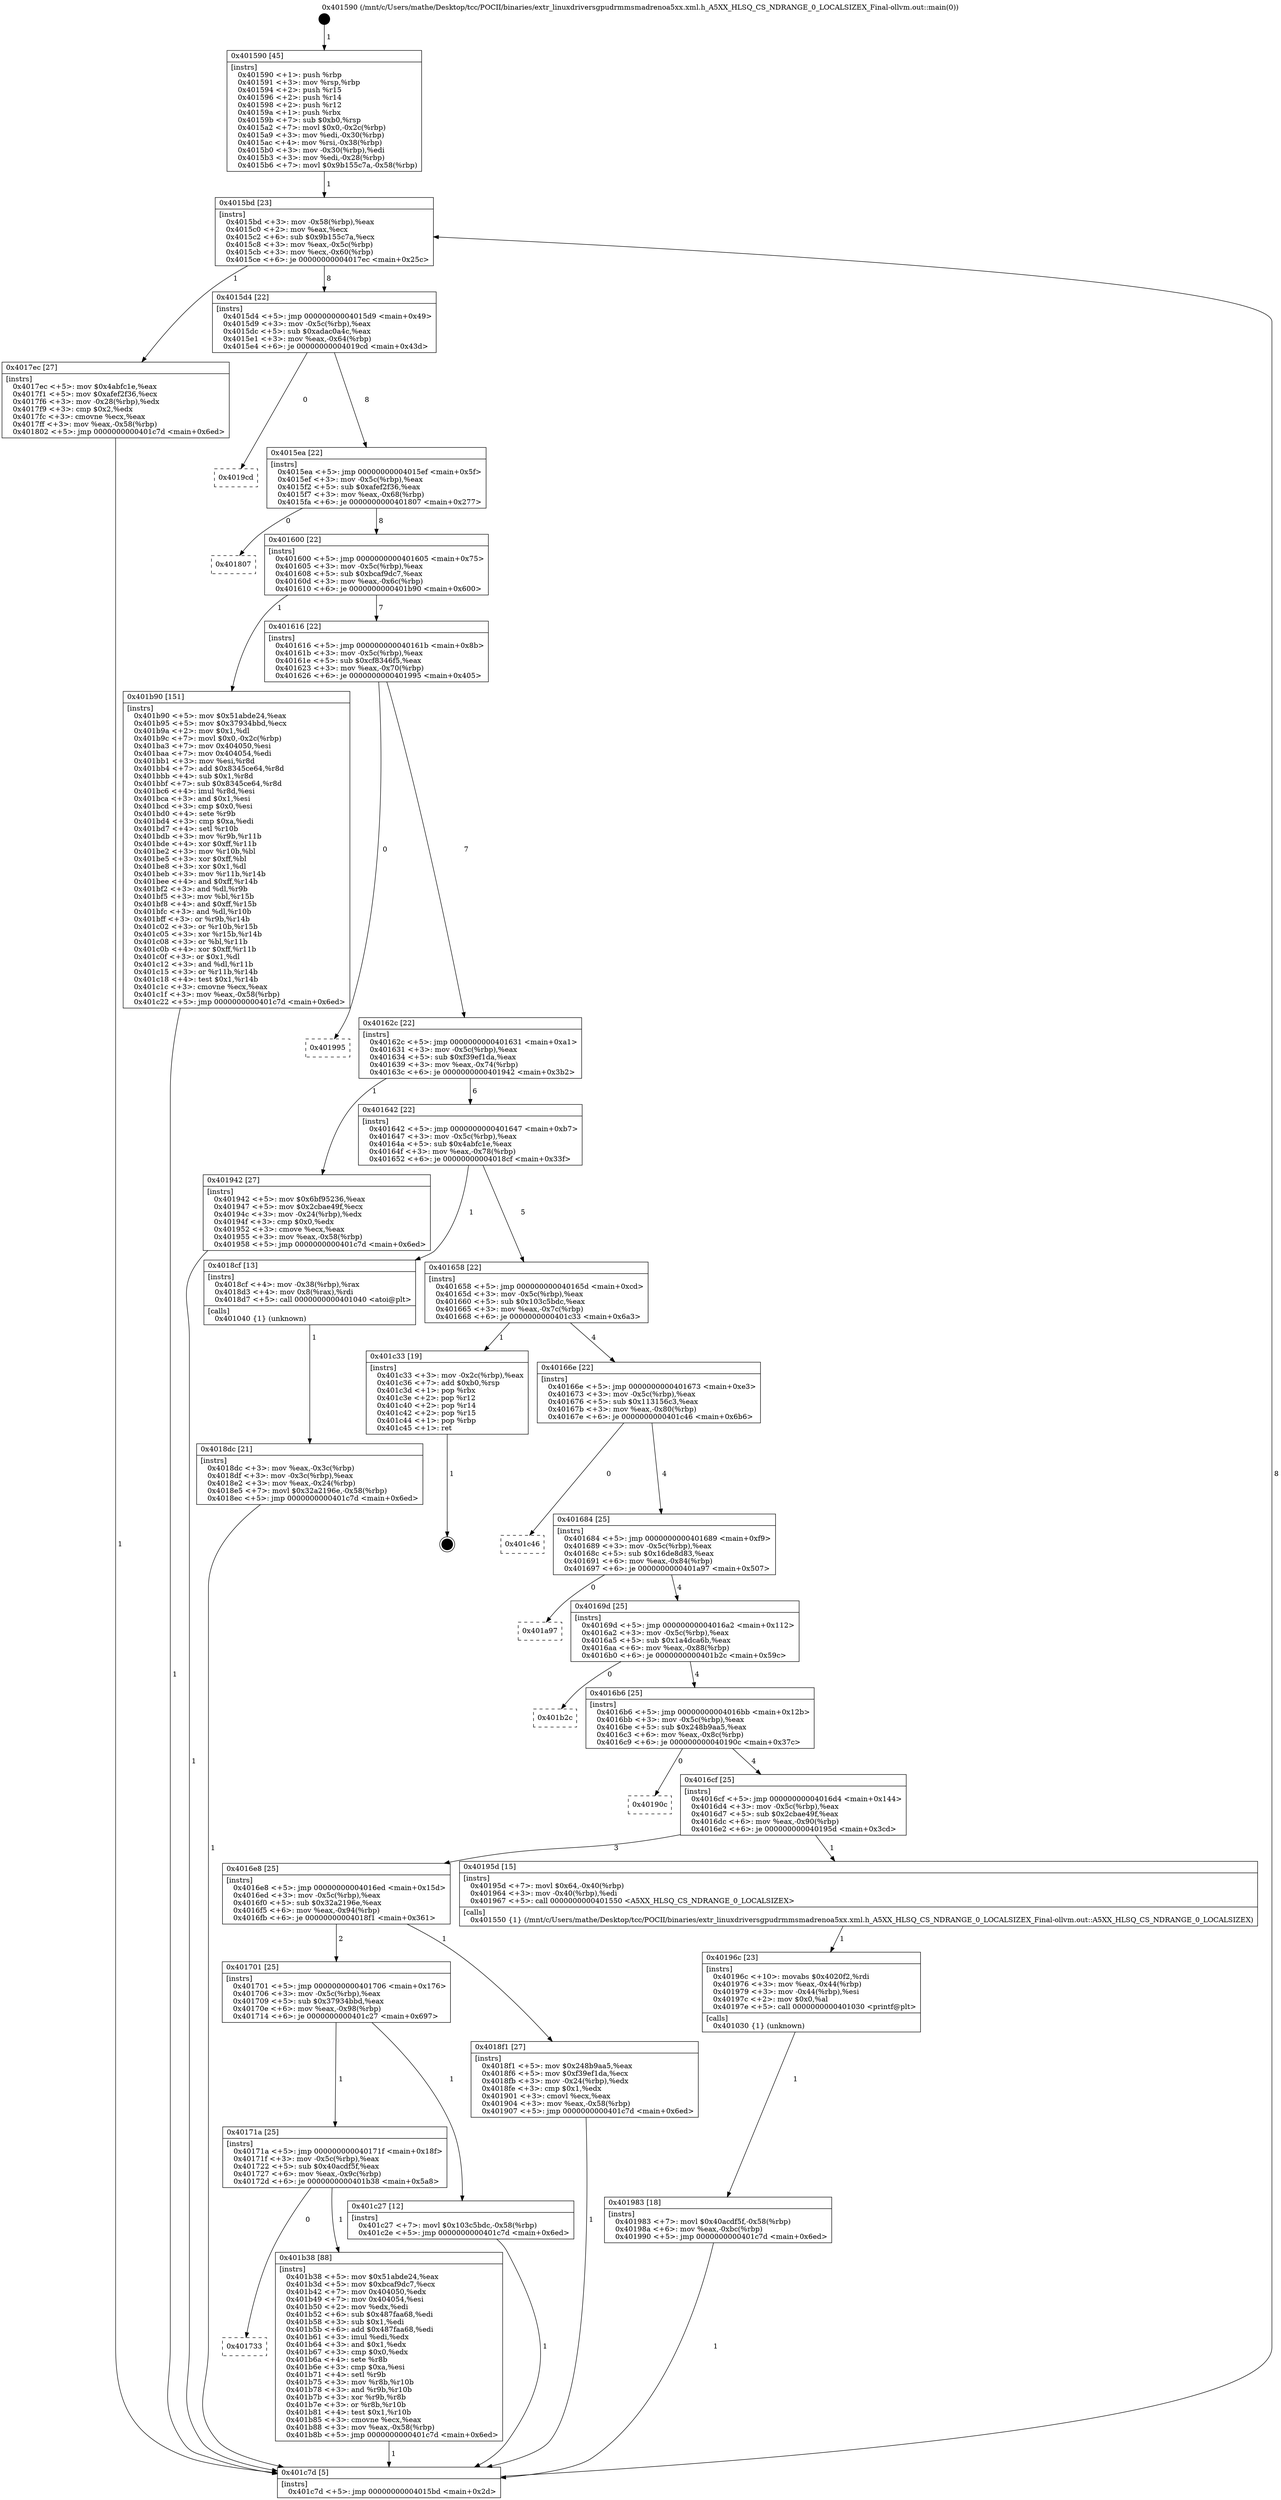 digraph "0x401590" {
  label = "0x401590 (/mnt/c/Users/mathe/Desktop/tcc/POCII/binaries/extr_linuxdriversgpudrmmsmadrenoa5xx.xml.h_A5XX_HLSQ_CS_NDRANGE_0_LOCALSIZEX_Final-ollvm.out::main(0))"
  labelloc = "t"
  node[shape=record]

  Entry [label="",width=0.3,height=0.3,shape=circle,fillcolor=black,style=filled]
  "0x4015bd" [label="{
     0x4015bd [23]\l
     | [instrs]\l
     &nbsp;&nbsp;0x4015bd \<+3\>: mov -0x58(%rbp),%eax\l
     &nbsp;&nbsp;0x4015c0 \<+2\>: mov %eax,%ecx\l
     &nbsp;&nbsp;0x4015c2 \<+6\>: sub $0x9b155c7a,%ecx\l
     &nbsp;&nbsp;0x4015c8 \<+3\>: mov %eax,-0x5c(%rbp)\l
     &nbsp;&nbsp;0x4015cb \<+3\>: mov %ecx,-0x60(%rbp)\l
     &nbsp;&nbsp;0x4015ce \<+6\>: je 00000000004017ec \<main+0x25c\>\l
  }"]
  "0x4017ec" [label="{
     0x4017ec [27]\l
     | [instrs]\l
     &nbsp;&nbsp;0x4017ec \<+5\>: mov $0x4abfc1e,%eax\l
     &nbsp;&nbsp;0x4017f1 \<+5\>: mov $0xafef2f36,%ecx\l
     &nbsp;&nbsp;0x4017f6 \<+3\>: mov -0x28(%rbp),%edx\l
     &nbsp;&nbsp;0x4017f9 \<+3\>: cmp $0x2,%edx\l
     &nbsp;&nbsp;0x4017fc \<+3\>: cmovne %ecx,%eax\l
     &nbsp;&nbsp;0x4017ff \<+3\>: mov %eax,-0x58(%rbp)\l
     &nbsp;&nbsp;0x401802 \<+5\>: jmp 0000000000401c7d \<main+0x6ed\>\l
  }"]
  "0x4015d4" [label="{
     0x4015d4 [22]\l
     | [instrs]\l
     &nbsp;&nbsp;0x4015d4 \<+5\>: jmp 00000000004015d9 \<main+0x49\>\l
     &nbsp;&nbsp;0x4015d9 \<+3\>: mov -0x5c(%rbp),%eax\l
     &nbsp;&nbsp;0x4015dc \<+5\>: sub $0xadac0a4c,%eax\l
     &nbsp;&nbsp;0x4015e1 \<+3\>: mov %eax,-0x64(%rbp)\l
     &nbsp;&nbsp;0x4015e4 \<+6\>: je 00000000004019cd \<main+0x43d\>\l
  }"]
  "0x401c7d" [label="{
     0x401c7d [5]\l
     | [instrs]\l
     &nbsp;&nbsp;0x401c7d \<+5\>: jmp 00000000004015bd \<main+0x2d\>\l
  }"]
  "0x401590" [label="{
     0x401590 [45]\l
     | [instrs]\l
     &nbsp;&nbsp;0x401590 \<+1\>: push %rbp\l
     &nbsp;&nbsp;0x401591 \<+3\>: mov %rsp,%rbp\l
     &nbsp;&nbsp;0x401594 \<+2\>: push %r15\l
     &nbsp;&nbsp;0x401596 \<+2\>: push %r14\l
     &nbsp;&nbsp;0x401598 \<+2\>: push %r12\l
     &nbsp;&nbsp;0x40159a \<+1\>: push %rbx\l
     &nbsp;&nbsp;0x40159b \<+7\>: sub $0xb0,%rsp\l
     &nbsp;&nbsp;0x4015a2 \<+7\>: movl $0x0,-0x2c(%rbp)\l
     &nbsp;&nbsp;0x4015a9 \<+3\>: mov %edi,-0x30(%rbp)\l
     &nbsp;&nbsp;0x4015ac \<+4\>: mov %rsi,-0x38(%rbp)\l
     &nbsp;&nbsp;0x4015b0 \<+3\>: mov -0x30(%rbp),%edi\l
     &nbsp;&nbsp;0x4015b3 \<+3\>: mov %edi,-0x28(%rbp)\l
     &nbsp;&nbsp;0x4015b6 \<+7\>: movl $0x9b155c7a,-0x58(%rbp)\l
  }"]
  Exit [label="",width=0.3,height=0.3,shape=circle,fillcolor=black,style=filled,peripheries=2]
  "0x4019cd" [label="{
     0x4019cd\l
  }", style=dashed]
  "0x4015ea" [label="{
     0x4015ea [22]\l
     | [instrs]\l
     &nbsp;&nbsp;0x4015ea \<+5\>: jmp 00000000004015ef \<main+0x5f\>\l
     &nbsp;&nbsp;0x4015ef \<+3\>: mov -0x5c(%rbp),%eax\l
     &nbsp;&nbsp;0x4015f2 \<+5\>: sub $0xafef2f36,%eax\l
     &nbsp;&nbsp;0x4015f7 \<+3\>: mov %eax,-0x68(%rbp)\l
     &nbsp;&nbsp;0x4015fa \<+6\>: je 0000000000401807 \<main+0x277\>\l
  }"]
  "0x401733" [label="{
     0x401733\l
  }", style=dashed]
  "0x401807" [label="{
     0x401807\l
  }", style=dashed]
  "0x401600" [label="{
     0x401600 [22]\l
     | [instrs]\l
     &nbsp;&nbsp;0x401600 \<+5\>: jmp 0000000000401605 \<main+0x75\>\l
     &nbsp;&nbsp;0x401605 \<+3\>: mov -0x5c(%rbp),%eax\l
     &nbsp;&nbsp;0x401608 \<+5\>: sub $0xbcaf9dc7,%eax\l
     &nbsp;&nbsp;0x40160d \<+3\>: mov %eax,-0x6c(%rbp)\l
     &nbsp;&nbsp;0x401610 \<+6\>: je 0000000000401b90 \<main+0x600\>\l
  }"]
  "0x401b38" [label="{
     0x401b38 [88]\l
     | [instrs]\l
     &nbsp;&nbsp;0x401b38 \<+5\>: mov $0x51abde24,%eax\l
     &nbsp;&nbsp;0x401b3d \<+5\>: mov $0xbcaf9dc7,%ecx\l
     &nbsp;&nbsp;0x401b42 \<+7\>: mov 0x404050,%edx\l
     &nbsp;&nbsp;0x401b49 \<+7\>: mov 0x404054,%esi\l
     &nbsp;&nbsp;0x401b50 \<+2\>: mov %edx,%edi\l
     &nbsp;&nbsp;0x401b52 \<+6\>: sub $0x487faa68,%edi\l
     &nbsp;&nbsp;0x401b58 \<+3\>: sub $0x1,%edi\l
     &nbsp;&nbsp;0x401b5b \<+6\>: add $0x487faa68,%edi\l
     &nbsp;&nbsp;0x401b61 \<+3\>: imul %edi,%edx\l
     &nbsp;&nbsp;0x401b64 \<+3\>: and $0x1,%edx\l
     &nbsp;&nbsp;0x401b67 \<+3\>: cmp $0x0,%edx\l
     &nbsp;&nbsp;0x401b6a \<+4\>: sete %r8b\l
     &nbsp;&nbsp;0x401b6e \<+3\>: cmp $0xa,%esi\l
     &nbsp;&nbsp;0x401b71 \<+4\>: setl %r9b\l
     &nbsp;&nbsp;0x401b75 \<+3\>: mov %r8b,%r10b\l
     &nbsp;&nbsp;0x401b78 \<+3\>: and %r9b,%r10b\l
     &nbsp;&nbsp;0x401b7b \<+3\>: xor %r9b,%r8b\l
     &nbsp;&nbsp;0x401b7e \<+3\>: or %r8b,%r10b\l
     &nbsp;&nbsp;0x401b81 \<+4\>: test $0x1,%r10b\l
     &nbsp;&nbsp;0x401b85 \<+3\>: cmovne %ecx,%eax\l
     &nbsp;&nbsp;0x401b88 \<+3\>: mov %eax,-0x58(%rbp)\l
     &nbsp;&nbsp;0x401b8b \<+5\>: jmp 0000000000401c7d \<main+0x6ed\>\l
  }"]
  "0x401b90" [label="{
     0x401b90 [151]\l
     | [instrs]\l
     &nbsp;&nbsp;0x401b90 \<+5\>: mov $0x51abde24,%eax\l
     &nbsp;&nbsp;0x401b95 \<+5\>: mov $0x37934bbd,%ecx\l
     &nbsp;&nbsp;0x401b9a \<+2\>: mov $0x1,%dl\l
     &nbsp;&nbsp;0x401b9c \<+7\>: movl $0x0,-0x2c(%rbp)\l
     &nbsp;&nbsp;0x401ba3 \<+7\>: mov 0x404050,%esi\l
     &nbsp;&nbsp;0x401baa \<+7\>: mov 0x404054,%edi\l
     &nbsp;&nbsp;0x401bb1 \<+3\>: mov %esi,%r8d\l
     &nbsp;&nbsp;0x401bb4 \<+7\>: add $0x8345ce64,%r8d\l
     &nbsp;&nbsp;0x401bbb \<+4\>: sub $0x1,%r8d\l
     &nbsp;&nbsp;0x401bbf \<+7\>: sub $0x8345ce64,%r8d\l
     &nbsp;&nbsp;0x401bc6 \<+4\>: imul %r8d,%esi\l
     &nbsp;&nbsp;0x401bca \<+3\>: and $0x1,%esi\l
     &nbsp;&nbsp;0x401bcd \<+3\>: cmp $0x0,%esi\l
     &nbsp;&nbsp;0x401bd0 \<+4\>: sete %r9b\l
     &nbsp;&nbsp;0x401bd4 \<+3\>: cmp $0xa,%edi\l
     &nbsp;&nbsp;0x401bd7 \<+4\>: setl %r10b\l
     &nbsp;&nbsp;0x401bdb \<+3\>: mov %r9b,%r11b\l
     &nbsp;&nbsp;0x401bde \<+4\>: xor $0xff,%r11b\l
     &nbsp;&nbsp;0x401be2 \<+3\>: mov %r10b,%bl\l
     &nbsp;&nbsp;0x401be5 \<+3\>: xor $0xff,%bl\l
     &nbsp;&nbsp;0x401be8 \<+3\>: xor $0x1,%dl\l
     &nbsp;&nbsp;0x401beb \<+3\>: mov %r11b,%r14b\l
     &nbsp;&nbsp;0x401bee \<+4\>: and $0xff,%r14b\l
     &nbsp;&nbsp;0x401bf2 \<+3\>: and %dl,%r9b\l
     &nbsp;&nbsp;0x401bf5 \<+3\>: mov %bl,%r15b\l
     &nbsp;&nbsp;0x401bf8 \<+4\>: and $0xff,%r15b\l
     &nbsp;&nbsp;0x401bfc \<+3\>: and %dl,%r10b\l
     &nbsp;&nbsp;0x401bff \<+3\>: or %r9b,%r14b\l
     &nbsp;&nbsp;0x401c02 \<+3\>: or %r10b,%r15b\l
     &nbsp;&nbsp;0x401c05 \<+3\>: xor %r15b,%r14b\l
     &nbsp;&nbsp;0x401c08 \<+3\>: or %bl,%r11b\l
     &nbsp;&nbsp;0x401c0b \<+4\>: xor $0xff,%r11b\l
     &nbsp;&nbsp;0x401c0f \<+3\>: or $0x1,%dl\l
     &nbsp;&nbsp;0x401c12 \<+3\>: and %dl,%r11b\l
     &nbsp;&nbsp;0x401c15 \<+3\>: or %r11b,%r14b\l
     &nbsp;&nbsp;0x401c18 \<+4\>: test $0x1,%r14b\l
     &nbsp;&nbsp;0x401c1c \<+3\>: cmovne %ecx,%eax\l
     &nbsp;&nbsp;0x401c1f \<+3\>: mov %eax,-0x58(%rbp)\l
     &nbsp;&nbsp;0x401c22 \<+5\>: jmp 0000000000401c7d \<main+0x6ed\>\l
  }"]
  "0x401616" [label="{
     0x401616 [22]\l
     | [instrs]\l
     &nbsp;&nbsp;0x401616 \<+5\>: jmp 000000000040161b \<main+0x8b\>\l
     &nbsp;&nbsp;0x40161b \<+3\>: mov -0x5c(%rbp),%eax\l
     &nbsp;&nbsp;0x40161e \<+5\>: sub $0xcf8346f5,%eax\l
     &nbsp;&nbsp;0x401623 \<+3\>: mov %eax,-0x70(%rbp)\l
     &nbsp;&nbsp;0x401626 \<+6\>: je 0000000000401995 \<main+0x405\>\l
  }"]
  "0x40171a" [label="{
     0x40171a [25]\l
     | [instrs]\l
     &nbsp;&nbsp;0x40171a \<+5\>: jmp 000000000040171f \<main+0x18f\>\l
     &nbsp;&nbsp;0x40171f \<+3\>: mov -0x5c(%rbp),%eax\l
     &nbsp;&nbsp;0x401722 \<+5\>: sub $0x40acdf5f,%eax\l
     &nbsp;&nbsp;0x401727 \<+6\>: mov %eax,-0x9c(%rbp)\l
     &nbsp;&nbsp;0x40172d \<+6\>: je 0000000000401b38 \<main+0x5a8\>\l
  }"]
  "0x401995" [label="{
     0x401995\l
  }", style=dashed]
  "0x40162c" [label="{
     0x40162c [22]\l
     | [instrs]\l
     &nbsp;&nbsp;0x40162c \<+5\>: jmp 0000000000401631 \<main+0xa1\>\l
     &nbsp;&nbsp;0x401631 \<+3\>: mov -0x5c(%rbp),%eax\l
     &nbsp;&nbsp;0x401634 \<+5\>: sub $0xf39ef1da,%eax\l
     &nbsp;&nbsp;0x401639 \<+3\>: mov %eax,-0x74(%rbp)\l
     &nbsp;&nbsp;0x40163c \<+6\>: je 0000000000401942 \<main+0x3b2\>\l
  }"]
  "0x401c27" [label="{
     0x401c27 [12]\l
     | [instrs]\l
     &nbsp;&nbsp;0x401c27 \<+7\>: movl $0x103c5bdc,-0x58(%rbp)\l
     &nbsp;&nbsp;0x401c2e \<+5\>: jmp 0000000000401c7d \<main+0x6ed\>\l
  }"]
  "0x401942" [label="{
     0x401942 [27]\l
     | [instrs]\l
     &nbsp;&nbsp;0x401942 \<+5\>: mov $0x6bf95236,%eax\l
     &nbsp;&nbsp;0x401947 \<+5\>: mov $0x2cbae49f,%ecx\l
     &nbsp;&nbsp;0x40194c \<+3\>: mov -0x24(%rbp),%edx\l
     &nbsp;&nbsp;0x40194f \<+3\>: cmp $0x0,%edx\l
     &nbsp;&nbsp;0x401952 \<+3\>: cmove %ecx,%eax\l
     &nbsp;&nbsp;0x401955 \<+3\>: mov %eax,-0x58(%rbp)\l
     &nbsp;&nbsp;0x401958 \<+5\>: jmp 0000000000401c7d \<main+0x6ed\>\l
  }"]
  "0x401642" [label="{
     0x401642 [22]\l
     | [instrs]\l
     &nbsp;&nbsp;0x401642 \<+5\>: jmp 0000000000401647 \<main+0xb7\>\l
     &nbsp;&nbsp;0x401647 \<+3\>: mov -0x5c(%rbp),%eax\l
     &nbsp;&nbsp;0x40164a \<+5\>: sub $0x4abfc1e,%eax\l
     &nbsp;&nbsp;0x40164f \<+3\>: mov %eax,-0x78(%rbp)\l
     &nbsp;&nbsp;0x401652 \<+6\>: je 00000000004018cf \<main+0x33f\>\l
  }"]
  "0x401983" [label="{
     0x401983 [18]\l
     | [instrs]\l
     &nbsp;&nbsp;0x401983 \<+7\>: movl $0x40acdf5f,-0x58(%rbp)\l
     &nbsp;&nbsp;0x40198a \<+6\>: mov %eax,-0xbc(%rbp)\l
     &nbsp;&nbsp;0x401990 \<+5\>: jmp 0000000000401c7d \<main+0x6ed\>\l
  }"]
  "0x4018cf" [label="{
     0x4018cf [13]\l
     | [instrs]\l
     &nbsp;&nbsp;0x4018cf \<+4\>: mov -0x38(%rbp),%rax\l
     &nbsp;&nbsp;0x4018d3 \<+4\>: mov 0x8(%rax),%rdi\l
     &nbsp;&nbsp;0x4018d7 \<+5\>: call 0000000000401040 \<atoi@plt\>\l
     | [calls]\l
     &nbsp;&nbsp;0x401040 \{1\} (unknown)\l
  }"]
  "0x401658" [label="{
     0x401658 [22]\l
     | [instrs]\l
     &nbsp;&nbsp;0x401658 \<+5\>: jmp 000000000040165d \<main+0xcd\>\l
     &nbsp;&nbsp;0x40165d \<+3\>: mov -0x5c(%rbp),%eax\l
     &nbsp;&nbsp;0x401660 \<+5\>: sub $0x103c5bdc,%eax\l
     &nbsp;&nbsp;0x401665 \<+3\>: mov %eax,-0x7c(%rbp)\l
     &nbsp;&nbsp;0x401668 \<+6\>: je 0000000000401c33 \<main+0x6a3\>\l
  }"]
  "0x4018dc" [label="{
     0x4018dc [21]\l
     | [instrs]\l
     &nbsp;&nbsp;0x4018dc \<+3\>: mov %eax,-0x3c(%rbp)\l
     &nbsp;&nbsp;0x4018df \<+3\>: mov -0x3c(%rbp),%eax\l
     &nbsp;&nbsp;0x4018e2 \<+3\>: mov %eax,-0x24(%rbp)\l
     &nbsp;&nbsp;0x4018e5 \<+7\>: movl $0x32a2196e,-0x58(%rbp)\l
     &nbsp;&nbsp;0x4018ec \<+5\>: jmp 0000000000401c7d \<main+0x6ed\>\l
  }"]
  "0x40196c" [label="{
     0x40196c [23]\l
     | [instrs]\l
     &nbsp;&nbsp;0x40196c \<+10\>: movabs $0x4020f2,%rdi\l
     &nbsp;&nbsp;0x401976 \<+3\>: mov %eax,-0x44(%rbp)\l
     &nbsp;&nbsp;0x401979 \<+3\>: mov -0x44(%rbp),%esi\l
     &nbsp;&nbsp;0x40197c \<+2\>: mov $0x0,%al\l
     &nbsp;&nbsp;0x40197e \<+5\>: call 0000000000401030 \<printf@plt\>\l
     | [calls]\l
     &nbsp;&nbsp;0x401030 \{1\} (unknown)\l
  }"]
  "0x401c33" [label="{
     0x401c33 [19]\l
     | [instrs]\l
     &nbsp;&nbsp;0x401c33 \<+3\>: mov -0x2c(%rbp),%eax\l
     &nbsp;&nbsp;0x401c36 \<+7\>: add $0xb0,%rsp\l
     &nbsp;&nbsp;0x401c3d \<+1\>: pop %rbx\l
     &nbsp;&nbsp;0x401c3e \<+2\>: pop %r12\l
     &nbsp;&nbsp;0x401c40 \<+2\>: pop %r14\l
     &nbsp;&nbsp;0x401c42 \<+2\>: pop %r15\l
     &nbsp;&nbsp;0x401c44 \<+1\>: pop %rbp\l
     &nbsp;&nbsp;0x401c45 \<+1\>: ret\l
  }"]
  "0x40166e" [label="{
     0x40166e [22]\l
     | [instrs]\l
     &nbsp;&nbsp;0x40166e \<+5\>: jmp 0000000000401673 \<main+0xe3\>\l
     &nbsp;&nbsp;0x401673 \<+3\>: mov -0x5c(%rbp),%eax\l
     &nbsp;&nbsp;0x401676 \<+5\>: sub $0x113156c3,%eax\l
     &nbsp;&nbsp;0x40167b \<+3\>: mov %eax,-0x80(%rbp)\l
     &nbsp;&nbsp;0x40167e \<+6\>: je 0000000000401c46 \<main+0x6b6\>\l
  }"]
  "0x401701" [label="{
     0x401701 [25]\l
     | [instrs]\l
     &nbsp;&nbsp;0x401701 \<+5\>: jmp 0000000000401706 \<main+0x176\>\l
     &nbsp;&nbsp;0x401706 \<+3\>: mov -0x5c(%rbp),%eax\l
     &nbsp;&nbsp;0x401709 \<+5\>: sub $0x37934bbd,%eax\l
     &nbsp;&nbsp;0x40170e \<+6\>: mov %eax,-0x98(%rbp)\l
     &nbsp;&nbsp;0x401714 \<+6\>: je 0000000000401c27 \<main+0x697\>\l
  }"]
  "0x401c46" [label="{
     0x401c46\l
  }", style=dashed]
  "0x401684" [label="{
     0x401684 [25]\l
     | [instrs]\l
     &nbsp;&nbsp;0x401684 \<+5\>: jmp 0000000000401689 \<main+0xf9\>\l
     &nbsp;&nbsp;0x401689 \<+3\>: mov -0x5c(%rbp),%eax\l
     &nbsp;&nbsp;0x40168c \<+5\>: sub $0x16de8d83,%eax\l
     &nbsp;&nbsp;0x401691 \<+6\>: mov %eax,-0x84(%rbp)\l
     &nbsp;&nbsp;0x401697 \<+6\>: je 0000000000401a97 \<main+0x507\>\l
  }"]
  "0x4018f1" [label="{
     0x4018f1 [27]\l
     | [instrs]\l
     &nbsp;&nbsp;0x4018f1 \<+5\>: mov $0x248b9aa5,%eax\l
     &nbsp;&nbsp;0x4018f6 \<+5\>: mov $0xf39ef1da,%ecx\l
     &nbsp;&nbsp;0x4018fb \<+3\>: mov -0x24(%rbp),%edx\l
     &nbsp;&nbsp;0x4018fe \<+3\>: cmp $0x1,%edx\l
     &nbsp;&nbsp;0x401901 \<+3\>: cmovl %ecx,%eax\l
     &nbsp;&nbsp;0x401904 \<+3\>: mov %eax,-0x58(%rbp)\l
     &nbsp;&nbsp;0x401907 \<+5\>: jmp 0000000000401c7d \<main+0x6ed\>\l
  }"]
  "0x401a97" [label="{
     0x401a97\l
  }", style=dashed]
  "0x40169d" [label="{
     0x40169d [25]\l
     | [instrs]\l
     &nbsp;&nbsp;0x40169d \<+5\>: jmp 00000000004016a2 \<main+0x112\>\l
     &nbsp;&nbsp;0x4016a2 \<+3\>: mov -0x5c(%rbp),%eax\l
     &nbsp;&nbsp;0x4016a5 \<+5\>: sub $0x1a4dca6b,%eax\l
     &nbsp;&nbsp;0x4016aa \<+6\>: mov %eax,-0x88(%rbp)\l
     &nbsp;&nbsp;0x4016b0 \<+6\>: je 0000000000401b2c \<main+0x59c\>\l
  }"]
  "0x4016e8" [label="{
     0x4016e8 [25]\l
     | [instrs]\l
     &nbsp;&nbsp;0x4016e8 \<+5\>: jmp 00000000004016ed \<main+0x15d\>\l
     &nbsp;&nbsp;0x4016ed \<+3\>: mov -0x5c(%rbp),%eax\l
     &nbsp;&nbsp;0x4016f0 \<+5\>: sub $0x32a2196e,%eax\l
     &nbsp;&nbsp;0x4016f5 \<+6\>: mov %eax,-0x94(%rbp)\l
     &nbsp;&nbsp;0x4016fb \<+6\>: je 00000000004018f1 \<main+0x361\>\l
  }"]
  "0x401b2c" [label="{
     0x401b2c\l
  }", style=dashed]
  "0x4016b6" [label="{
     0x4016b6 [25]\l
     | [instrs]\l
     &nbsp;&nbsp;0x4016b6 \<+5\>: jmp 00000000004016bb \<main+0x12b\>\l
     &nbsp;&nbsp;0x4016bb \<+3\>: mov -0x5c(%rbp),%eax\l
     &nbsp;&nbsp;0x4016be \<+5\>: sub $0x248b9aa5,%eax\l
     &nbsp;&nbsp;0x4016c3 \<+6\>: mov %eax,-0x8c(%rbp)\l
     &nbsp;&nbsp;0x4016c9 \<+6\>: je 000000000040190c \<main+0x37c\>\l
  }"]
  "0x40195d" [label="{
     0x40195d [15]\l
     | [instrs]\l
     &nbsp;&nbsp;0x40195d \<+7\>: movl $0x64,-0x40(%rbp)\l
     &nbsp;&nbsp;0x401964 \<+3\>: mov -0x40(%rbp),%edi\l
     &nbsp;&nbsp;0x401967 \<+5\>: call 0000000000401550 \<A5XX_HLSQ_CS_NDRANGE_0_LOCALSIZEX\>\l
     | [calls]\l
     &nbsp;&nbsp;0x401550 \{1\} (/mnt/c/Users/mathe/Desktop/tcc/POCII/binaries/extr_linuxdriversgpudrmmsmadrenoa5xx.xml.h_A5XX_HLSQ_CS_NDRANGE_0_LOCALSIZEX_Final-ollvm.out::A5XX_HLSQ_CS_NDRANGE_0_LOCALSIZEX)\l
  }"]
  "0x40190c" [label="{
     0x40190c\l
  }", style=dashed]
  "0x4016cf" [label="{
     0x4016cf [25]\l
     | [instrs]\l
     &nbsp;&nbsp;0x4016cf \<+5\>: jmp 00000000004016d4 \<main+0x144\>\l
     &nbsp;&nbsp;0x4016d4 \<+3\>: mov -0x5c(%rbp),%eax\l
     &nbsp;&nbsp;0x4016d7 \<+5\>: sub $0x2cbae49f,%eax\l
     &nbsp;&nbsp;0x4016dc \<+6\>: mov %eax,-0x90(%rbp)\l
     &nbsp;&nbsp;0x4016e2 \<+6\>: je 000000000040195d \<main+0x3cd\>\l
  }"]
  Entry -> "0x401590" [label=" 1"]
  "0x4015bd" -> "0x4017ec" [label=" 1"]
  "0x4015bd" -> "0x4015d4" [label=" 8"]
  "0x4017ec" -> "0x401c7d" [label=" 1"]
  "0x401590" -> "0x4015bd" [label=" 1"]
  "0x401c7d" -> "0x4015bd" [label=" 8"]
  "0x401c33" -> Exit [label=" 1"]
  "0x4015d4" -> "0x4019cd" [label=" 0"]
  "0x4015d4" -> "0x4015ea" [label=" 8"]
  "0x401c27" -> "0x401c7d" [label=" 1"]
  "0x4015ea" -> "0x401807" [label=" 0"]
  "0x4015ea" -> "0x401600" [label=" 8"]
  "0x401b90" -> "0x401c7d" [label=" 1"]
  "0x401600" -> "0x401b90" [label=" 1"]
  "0x401600" -> "0x401616" [label=" 7"]
  "0x401b38" -> "0x401c7d" [label=" 1"]
  "0x401616" -> "0x401995" [label=" 0"]
  "0x401616" -> "0x40162c" [label=" 7"]
  "0x40171a" -> "0x401b38" [label=" 1"]
  "0x40162c" -> "0x401942" [label=" 1"]
  "0x40162c" -> "0x401642" [label=" 6"]
  "0x40171a" -> "0x401733" [label=" 0"]
  "0x401642" -> "0x4018cf" [label=" 1"]
  "0x401642" -> "0x401658" [label=" 5"]
  "0x4018cf" -> "0x4018dc" [label=" 1"]
  "0x4018dc" -> "0x401c7d" [label=" 1"]
  "0x401701" -> "0x401c27" [label=" 1"]
  "0x401658" -> "0x401c33" [label=" 1"]
  "0x401658" -> "0x40166e" [label=" 4"]
  "0x401701" -> "0x40171a" [label=" 1"]
  "0x40166e" -> "0x401c46" [label=" 0"]
  "0x40166e" -> "0x401684" [label=" 4"]
  "0x401983" -> "0x401c7d" [label=" 1"]
  "0x401684" -> "0x401a97" [label=" 0"]
  "0x401684" -> "0x40169d" [label=" 4"]
  "0x40196c" -> "0x401983" [label=" 1"]
  "0x40169d" -> "0x401b2c" [label=" 0"]
  "0x40169d" -> "0x4016b6" [label=" 4"]
  "0x401942" -> "0x401c7d" [label=" 1"]
  "0x4016b6" -> "0x40190c" [label=" 0"]
  "0x4016b6" -> "0x4016cf" [label=" 4"]
  "0x4018f1" -> "0x401c7d" [label=" 1"]
  "0x4016cf" -> "0x40195d" [label=" 1"]
  "0x4016cf" -> "0x4016e8" [label=" 3"]
  "0x40195d" -> "0x40196c" [label=" 1"]
  "0x4016e8" -> "0x4018f1" [label=" 1"]
  "0x4016e8" -> "0x401701" [label=" 2"]
}
